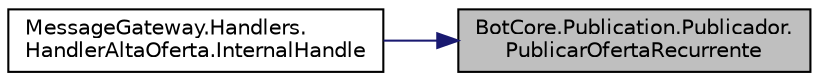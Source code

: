 digraph "BotCore.Publication.Publicador.PublicarOfertaRecurrente"
{
 // INTERACTIVE_SVG=YES
 // LATEX_PDF_SIZE
  edge [fontname="Helvetica",fontsize="10",labelfontname="Helvetica",labelfontsize="10"];
  node [fontname="Helvetica",fontsize="10",shape=record];
  rankdir="RL";
  Node1 [label="BotCore.Publication.Publicador.\lPublicarOfertaRecurrente",height=0.2,width=0.4,color="black", fillcolor="grey75", style="filled", fontcolor="black",tooltip="Crea y persiste en memoria una nueva publicación recurrente."];
  Node1 -> Node2 [dir="back",color="midnightblue",fontsize="10",style="solid",fontname="Helvetica"];
  Node2 [label="MessageGateway.Handlers.\lHandlerAltaOferta.InternalHandle",height=0.2,width=0.4,color="black", fillcolor="white", style="filled",URL="$classMessageGateway_1_1Handlers_1_1HandlerAltaOferta.html#ad48024d7a2fcfbcf9bff000e77630e17",tooltip="Internal handle que presenta un menu para ir completando la creacion de oferta. Delega tareas de crea..."];
}
